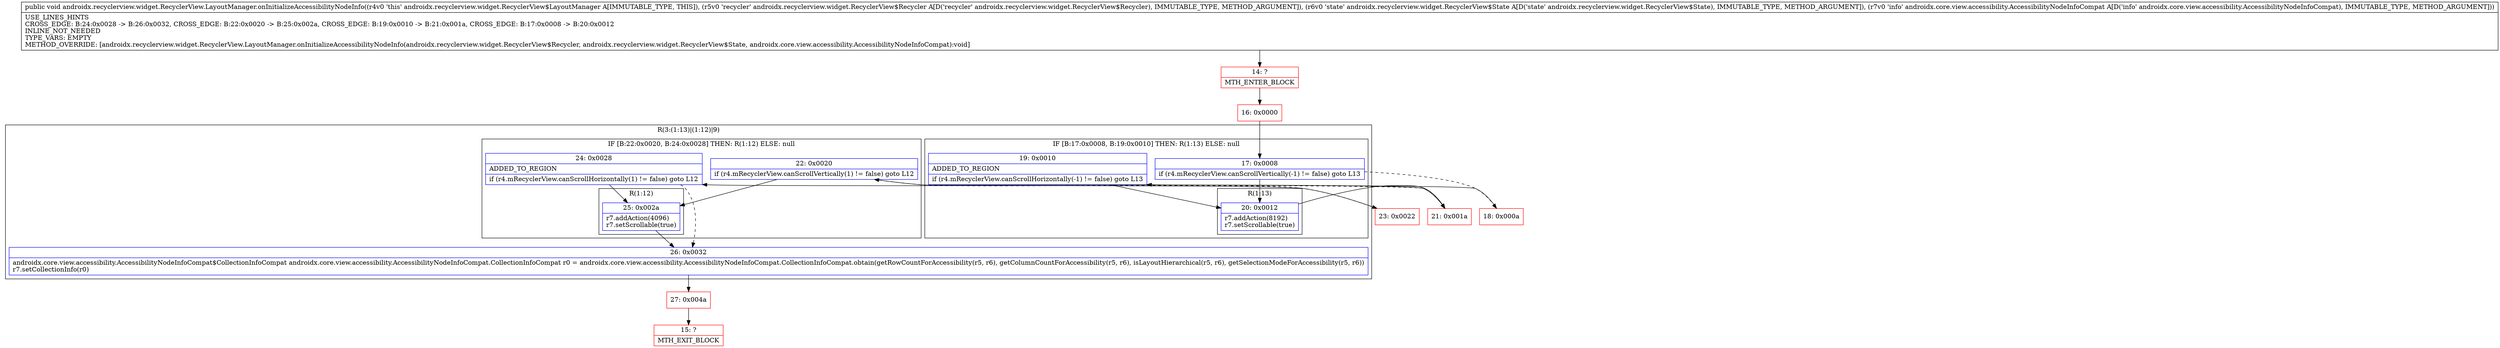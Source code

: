 digraph "CFG forandroidx.recyclerview.widget.RecyclerView.LayoutManager.onInitializeAccessibilityNodeInfo(Landroidx\/recyclerview\/widget\/RecyclerView$Recycler;Landroidx\/recyclerview\/widget\/RecyclerView$State;Landroidx\/core\/view\/accessibility\/AccessibilityNodeInfoCompat;)V" {
subgraph cluster_Region_1422919456 {
label = "R(3:(1:13)|(1:12)|9)";
node [shape=record,color=blue];
subgraph cluster_IfRegion_851785338 {
label = "IF [B:17:0x0008, B:19:0x0010] THEN: R(1:13) ELSE: null";
node [shape=record,color=blue];
Node_17 [shape=record,label="{17\:\ 0x0008|if (r4.mRecyclerView.canScrollVertically(\-1) != false) goto L13\l}"];
Node_19 [shape=record,label="{19\:\ 0x0010|ADDED_TO_REGION\l|if (r4.mRecyclerView.canScrollHorizontally(\-1) != false) goto L13\l}"];
subgraph cluster_Region_1029728927 {
label = "R(1:13)";
node [shape=record,color=blue];
Node_20 [shape=record,label="{20\:\ 0x0012|r7.addAction(8192)\lr7.setScrollable(true)\l}"];
}
}
subgraph cluster_IfRegion_1769338202 {
label = "IF [B:22:0x0020, B:24:0x0028] THEN: R(1:12) ELSE: null";
node [shape=record,color=blue];
Node_22 [shape=record,label="{22\:\ 0x0020|if (r4.mRecyclerView.canScrollVertically(1) != false) goto L12\l}"];
Node_24 [shape=record,label="{24\:\ 0x0028|ADDED_TO_REGION\l|if (r4.mRecyclerView.canScrollHorizontally(1) != false) goto L12\l}"];
subgraph cluster_Region_134207821 {
label = "R(1:12)";
node [shape=record,color=blue];
Node_25 [shape=record,label="{25\:\ 0x002a|r7.addAction(4096)\lr7.setScrollable(true)\l}"];
}
}
Node_26 [shape=record,label="{26\:\ 0x0032|androidx.core.view.accessibility.AccessibilityNodeInfoCompat$CollectionInfoCompat androidx.core.view.accessibility.AccessibilityNodeInfoCompat.CollectionInfoCompat r0 = androidx.core.view.accessibility.AccessibilityNodeInfoCompat.CollectionInfoCompat.obtain(getRowCountForAccessibility(r5, r6), getColumnCountForAccessibility(r5, r6), isLayoutHierarchical(r5, r6), getSelectionModeForAccessibility(r5, r6))\lr7.setCollectionInfo(r0)\l}"];
}
Node_14 [shape=record,color=red,label="{14\:\ ?|MTH_ENTER_BLOCK\l}"];
Node_16 [shape=record,color=red,label="{16\:\ 0x0000}"];
Node_18 [shape=record,color=red,label="{18\:\ 0x000a}"];
Node_21 [shape=record,color=red,label="{21\:\ 0x001a}"];
Node_23 [shape=record,color=red,label="{23\:\ 0x0022}"];
Node_27 [shape=record,color=red,label="{27\:\ 0x004a}"];
Node_15 [shape=record,color=red,label="{15\:\ ?|MTH_EXIT_BLOCK\l}"];
MethodNode[shape=record,label="{public void androidx.recyclerview.widget.RecyclerView.LayoutManager.onInitializeAccessibilityNodeInfo((r4v0 'this' androidx.recyclerview.widget.RecyclerView$LayoutManager A[IMMUTABLE_TYPE, THIS]), (r5v0 'recycler' androidx.recyclerview.widget.RecyclerView$Recycler A[D('recycler' androidx.recyclerview.widget.RecyclerView$Recycler), IMMUTABLE_TYPE, METHOD_ARGUMENT]), (r6v0 'state' androidx.recyclerview.widget.RecyclerView$State A[D('state' androidx.recyclerview.widget.RecyclerView$State), IMMUTABLE_TYPE, METHOD_ARGUMENT]), (r7v0 'info' androidx.core.view.accessibility.AccessibilityNodeInfoCompat A[D('info' androidx.core.view.accessibility.AccessibilityNodeInfoCompat), IMMUTABLE_TYPE, METHOD_ARGUMENT]))  | USE_LINES_HINTS\lCROSS_EDGE: B:24:0x0028 \-\> B:26:0x0032, CROSS_EDGE: B:22:0x0020 \-\> B:25:0x002a, CROSS_EDGE: B:19:0x0010 \-\> B:21:0x001a, CROSS_EDGE: B:17:0x0008 \-\> B:20:0x0012\lINLINE_NOT_NEEDED\lTYPE_VARS: EMPTY\lMETHOD_OVERRIDE: [androidx.recyclerview.widget.RecyclerView.LayoutManager.onInitializeAccessibilityNodeInfo(androidx.recyclerview.widget.RecyclerView$Recycler, androidx.recyclerview.widget.RecyclerView$State, androidx.core.view.accessibility.AccessibilityNodeInfoCompat):void]\l}"];
MethodNode -> Node_14;Node_17 -> Node_18[style=dashed];
Node_17 -> Node_20;
Node_19 -> Node_20;
Node_19 -> Node_21[style=dashed];
Node_20 -> Node_21;
Node_22 -> Node_23[style=dashed];
Node_22 -> Node_25;
Node_24 -> Node_25;
Node_24 -> Node_26[style=dashed];
Node_25 -> Node_26;
Node_26 -> Node_27;
Node_14 -> Node_16;
Node_16 -> Node_17;
Node_18 -> Node_19;
Node_21 -> Node_22;
Node_23 -> Node_24;
Node_27 -> Node_15;
}


